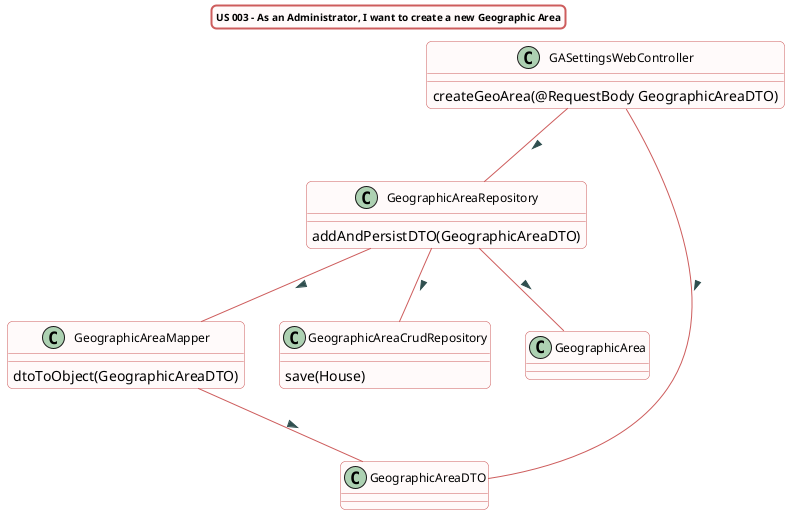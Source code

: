 @startuml

title US 003 - As an Administrator, I want to create a new Geographic Area
skinparam titleBorderRoundCorner 10
skinparam titleBorderThickness 2
skinparam titleBorderColor indianred
skinparam titleBackgroundColor Snow
skinparam FontName quicksand
skinparam titleFontSize 10
skinparam roundcorner 10


skinparam class {
 BorderColor indianred
 BackgroundColor indianred
 BackgroundColor Snow
  roundcorner 10
  ArrowFontName Verdana
  ArrowColor indianred
  ArrowFontColor darkslategrey
  FontSize 12
}



class GASettingsWebController
class GeographicAreaRepository
class GeographicAreaMapper
class GeographicAreaCrudRepository
class GeographicAreaDTO
class GeographicArea

GASettingsWebController -- GeographicAreaRepository : >
GASettingsWebController -- GeographicAreaDTO : >

GeographicAreaRepository -- GeographicAreaCrudRepository : >
GeographicAreaRepository -- GeographicArea : >
GeographicAreaRepository -- GeographicAreaMapper : >
GeographicAreaMapper -- GeographicAreaDTO : >



class GASettingsWebController {
createGeoArea(@RequestBody GeographicAreaDTO)
}

class GeographicAreaMapper{
dtoToObject(GeographicAreaDTO)
}

class GeographicAreaRepository {
addAndPersistDTO(GeographicAreaDTO)
}


class GeographicAreaCrudRepository{
save(House)
}

@enduml